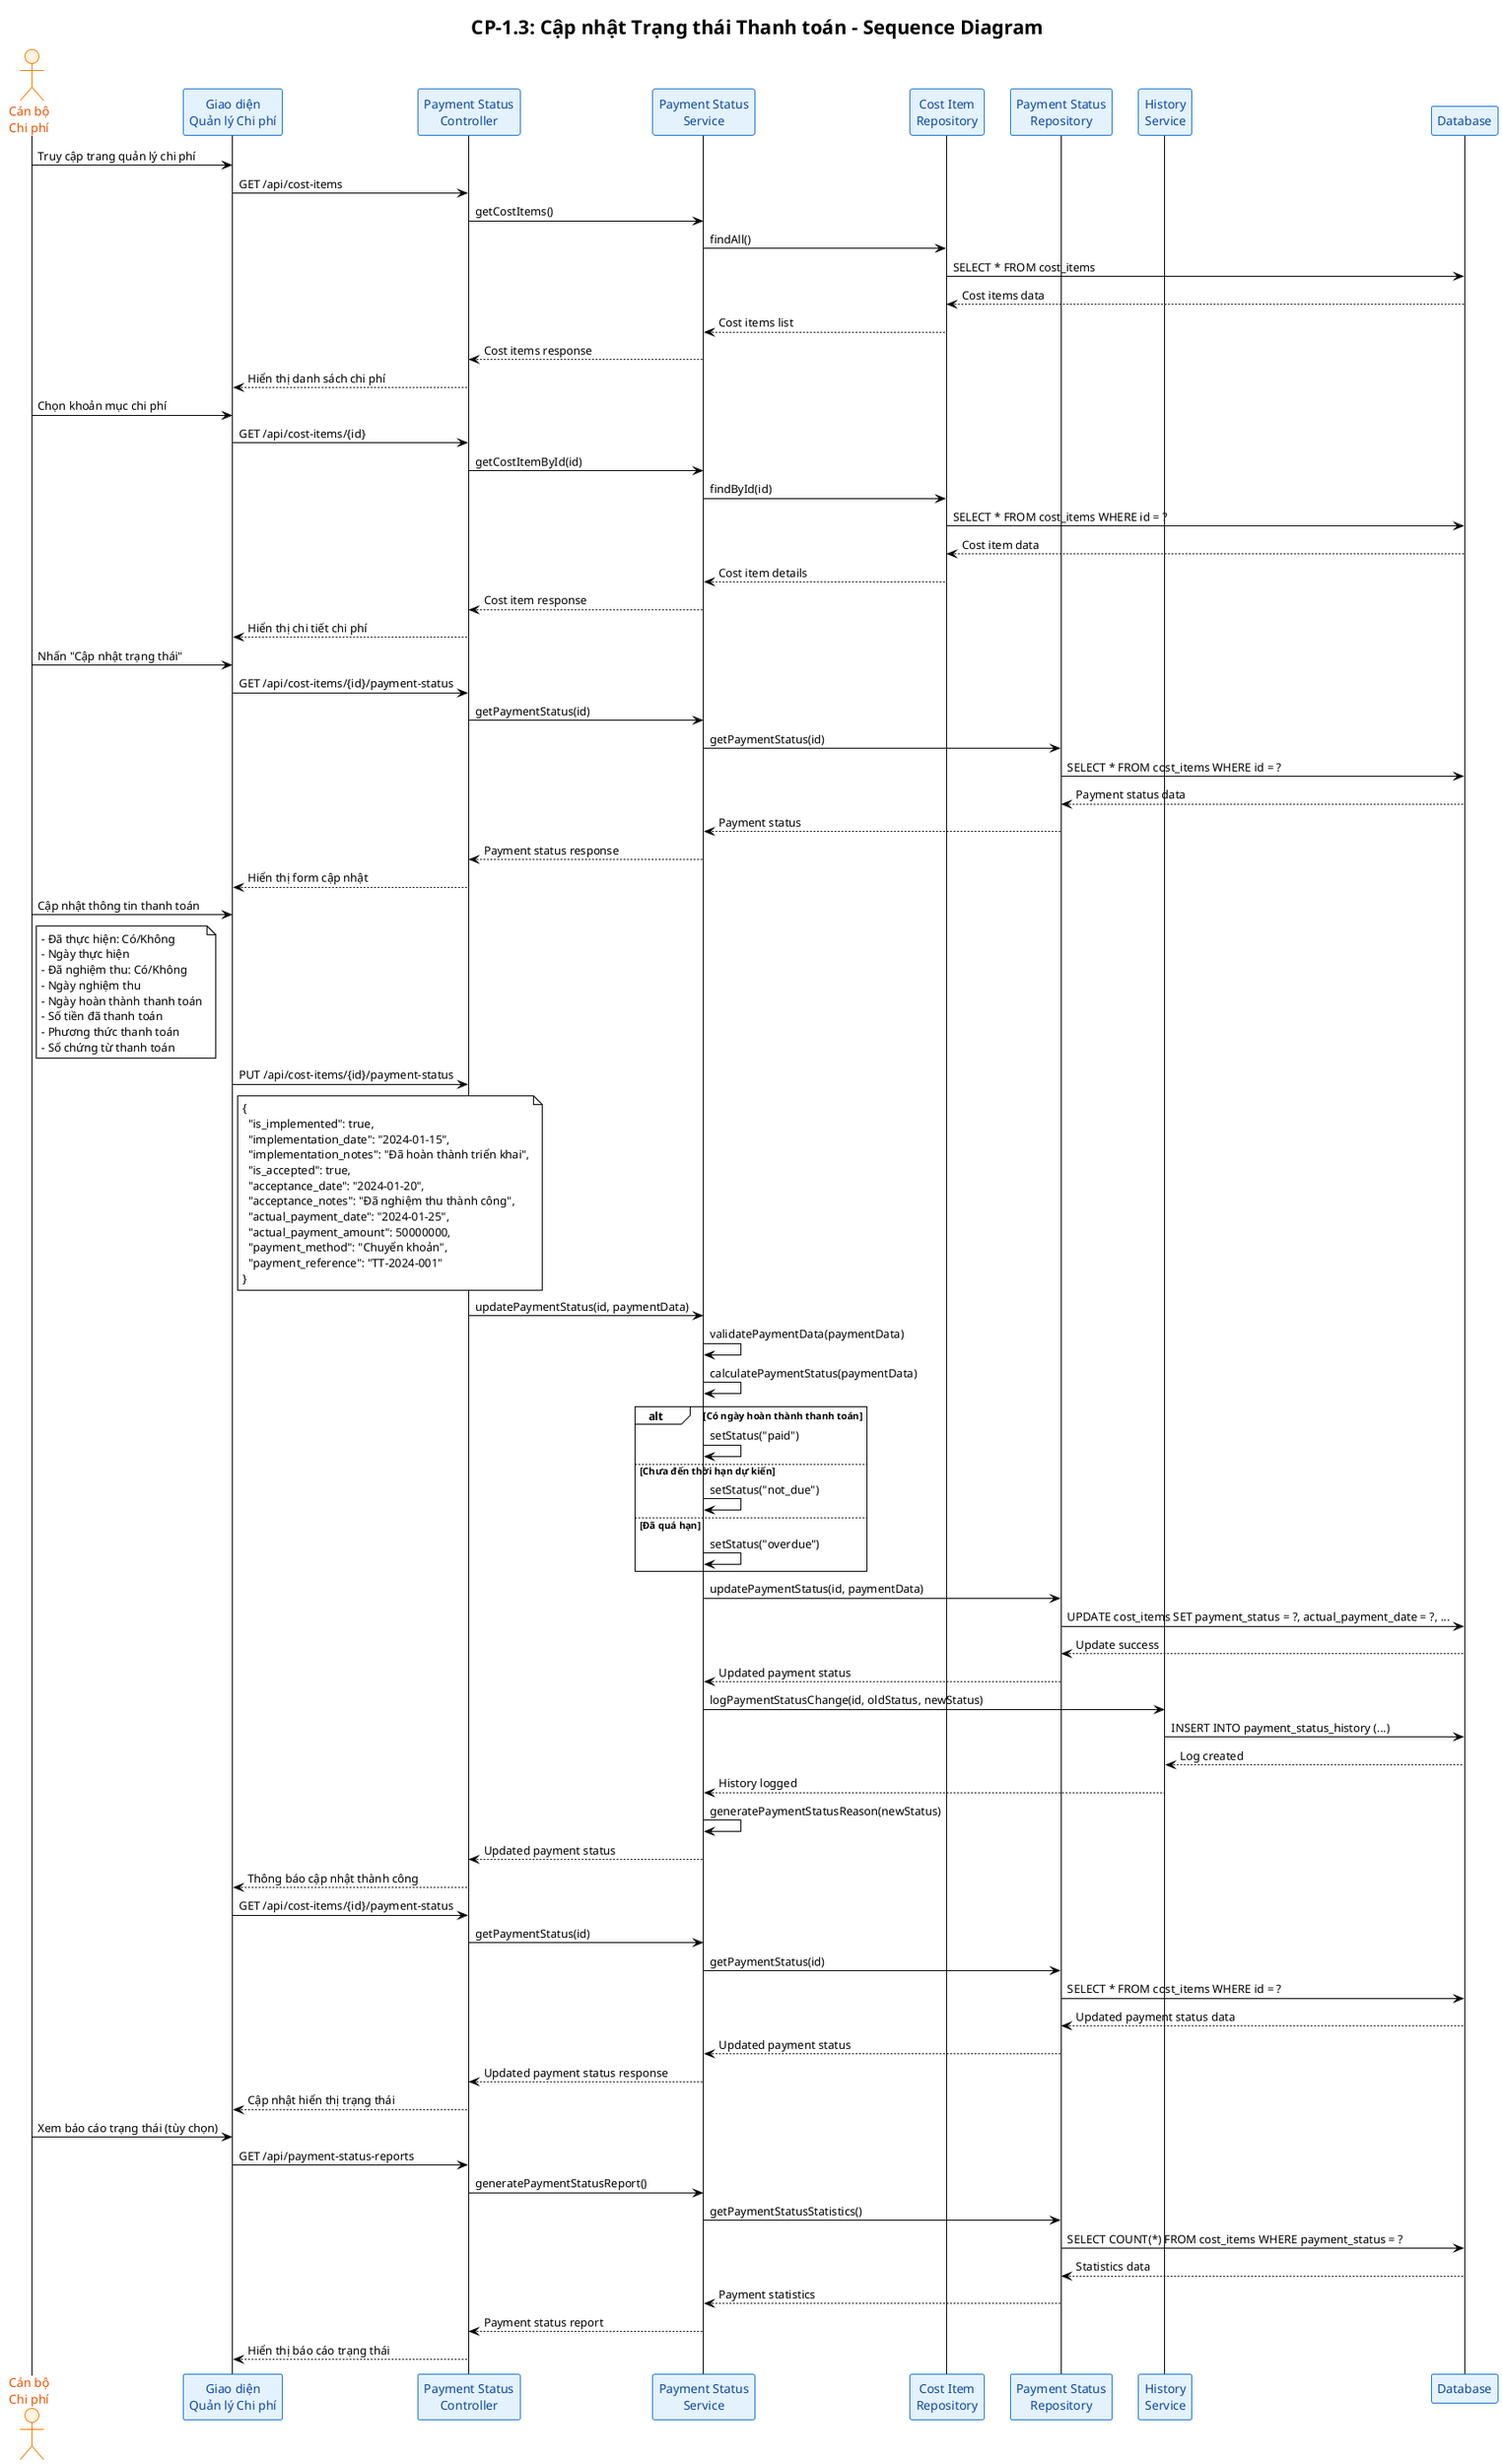 @startuml CP-1.3 Sequence Diagram
!theme plain
skinparam backgroundColor #FFFFFF
skinparam participant {
  BackgroundColor #E3F2FD
  BorderColor #1976D2
  FontColor #0D47A1
}
skinparam actor {
  BackgroundColor #FFF3E0
  BorderColor #F57C00
  FontColor #E65100
}
skinparam database {
  BackgroundColor #F3E5F5
  BorderColor #7B1FA2
  FontColor #4A148C
}

title CP-1.3: Cập nhật Trạng thái Thanh toán - Sequence Diagram

actor "Cán bộ\nChi phí" as User
participant "Giao diện\nQuản lý Chi phí" as UI
participant "Payment Status\nController" as Controller
participant "Payment Status\nService" as Service
participant "Cost Item\nRepository" as Repository
participant "Payment Status\nRepository" as PaymentRepo
participant "History\nService" as HistoryService
participant "Database" as DB

User -> UI: Truy cập trang quản lý chi phí
UI -> Controller: GET /api/cost-items
Controller -> Service: getCostItems()
Service -> Repository: findAll()
Repository -> DB: SELECT * FROM cost_items
DB --> Repository: Cost items data
Repository --> Service: Cost items list
Service --> Controller: Cost items response
Controller --> UI: Hiển thị danh sách chi phí

User -> UI: Chọn khoản mục chi phí
UI -> Controller: GET /api/cost-items/{id}
Controller -> Service: getCostItemById(id)
Service -> Repository: findById(id)
Repository -> DB: SELECT * FROM cost_items WHERE id = ?
DB --> Repository: Cost item data
Repository --> Service: Cost item details
Service --> Controller: Cost item response
Controller --> UI: Hiển thị chi tiết chi phí

User -> UI: Nhấn "Cập nhật trạng thái"
UI -> Controller: GET /api/cost-items/{id}/payment-status
Controller -> Service: getPaymentStatus(id)
Service -> PaymentRepo: getPaymentStatus(id)
PaymentRepo -> DB: SELECT * FROM cost_items WHERE id = ?
DB --> PaymentRepo: Payment status data
PaymentRepo --> Service: Payment status
Service --> Controller: Payment status response
Controller --> UI: Hiển thị form cập nhật

User -> UI: Cập nhật thông tin thanh toán
note right of User
  - Đã thực hiện: Có/Không
  - Ngày thực hiện
  - Đã nghiệm thu: Có/Không
  - Ngày nghiệm thu
  - Ngày hoàn thành thanh toán
  - Số tiền đã thanh toán
  - Phương thức thanh toán
  - Số chứng từ thanh toán
end note

UI -> Controller: PUT /api/cost-items/{id}/payment-status
note right of UI
{
  "is_implemented": true,
  "implementation_date": "2024-01-15",
  "implementation_notes": "Đã hoàn thành triển khai",
  "is_accepted": true,
  "acceptance_date": "2024-01-20",
  "acceptance_notes": "Đã nghiệm thu thành công",
  "actual_payment_date": "2024-01-25",
  "actual_payment_amount": 50000000,
  "payment_method": "Chuyển khoản",
  "payment_reference": "TT-2024-001"
}
end note

Controller -> Service: updatePaymentStatus(id, paymentData)
Service -> Service: validatePaymentData(paymentData)
Service -> Service: calculatePaymentStatus(paymentData)

alt Có ngày hoàn thành thanh toán
  Service -> Service: setStatus("paid")
else Chưa đến thời hạn dự kiến
  Service -> Service: setStatus("not_due")
else Đã quá hạn
  Service -> Service: setStatus("overdue")
end

Service -> PaymentRepo: updatePaymentStatus(id, paymentData)
PaymentRepo -> DB: UPDATE cost_items SET payment_status = ?, actual_payment_date = ?, ...
DB --> PaymentRepo: Update success
PaymentRepo --> Service: Updated payment status

Service -> HistoryService: logPaymentStatusChange(id, oldStatus, newStatus)
HistoryService -> DB: INSERT INTO payment_status_history (...)
DB --> HistoryService: Log created
HistoryService --> Service: History logged

Service -> Service: generatePaymentStatusReason(newStatus)
Service --> Controller: Updated payment status
Controller --> UI: Thông báo cập nhật thành công

UI -> Controller: GET /api/cost-items/{id}/payment-status
Controller -> Service: getPaymentStatus(id)
Service -> PaymentRepo: getPaymentStatus(id)
PaymentRepo -> DB: SELECT * FROM cost_items WHERE id = ?
DB --> PaymentRepo: Updated payment status data
PaymentRepo --> Service: Updated payment status
Service --> Controller: Updated payment status response
Controller --> UI: Cập nhật hiển thị trạng thái

User -> UI: Xem báo cáo trạng thái (tùy chọn)
UI -> Controller: GET /api/payment-status-reports
Controller -> Service: generatePaymentStatusReport()
Service -> PaymentRepo: getPaymentStatusStatistics()
PaymentRepo -> DB: SELECT COUNT(*) FROM cost_items WHERE payment_status = ?
DB --> PaymentRepo: Statistics data
PaymentRepo --> Service: Payment statistics
Service --> Controller: Payment status report
Controller --> UI: Hiển thị báo cáo trạng thái

@enduml
